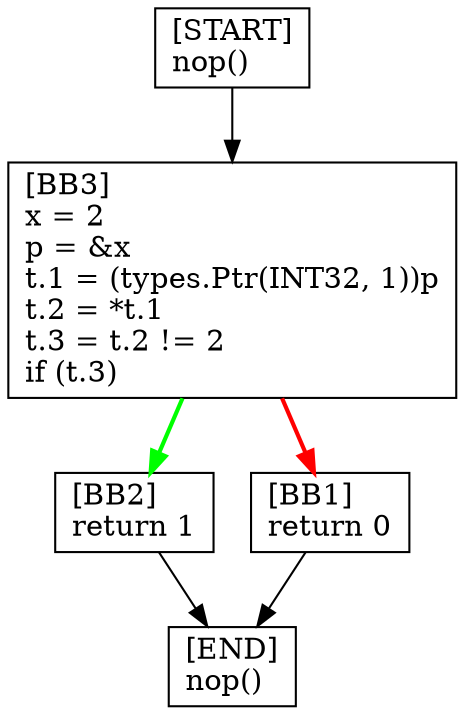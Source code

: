 digraph {
  node [shape=box]
  BB3 [label="[BB3]\lx = 2\lp = &x\lt.1 = (types.Ptr(INT32, 1))p\lt.2 = *t.1\lt.3 = t.2 != 2\lif (t.3)\l"];
  BB2 [label="[BB2]\lreturn 1\l"];
  END [label="[END]\lnop()\l"];
  START [label="[START]\lnop()\l"];
  BB1 [label="[BB1]\lreturn 0\l"];
  BB2 -> END;
  BB3 -> BB2 [color=green, penwidth=2];
  START -> BB3;
  BB3 -> BB1 [color=red, penwidth=2];
  BB1 -> END;
}
